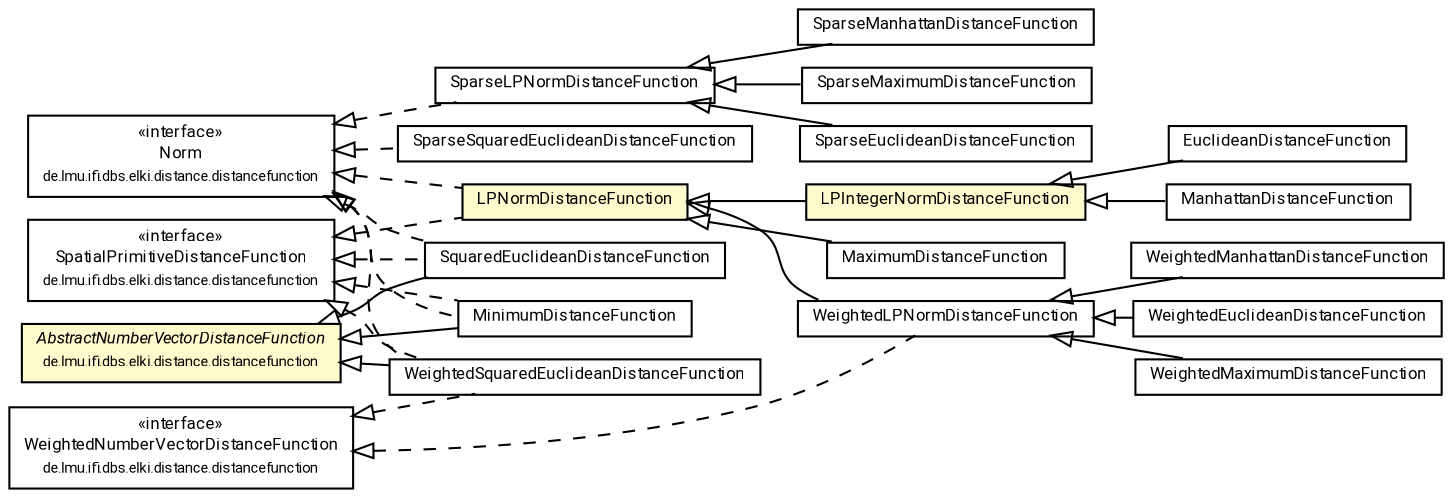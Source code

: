 #!/usr/local/bin/dot
#
# Class diagram 
# Generated by UMLGraph version R5_7_2-60-g0e99a6 (http://www.spinellis.gr/umlgraph/)
#

digraph G {
	graph [fontnames="svg"]
	edge [fontname="Roboto",fontsize=7,labelfontname="Roboto",labelfontsize=7,color="black"];
	node [fontname="Roboto",fontcolor="black",fontsize=8,shape=plaintext,margin=0,width=0,height=0];
	nodesep=0.15;
	ranksep=0.25;
	rankdir=LR;
	// de.lmu.ifi.dbs.elki.distance.distancefunction.Norm<O>
	c426301 [label=<<table title="de.lmu.ifi.dbs.elki.distance.distancefunction.Norm" border="0" cellborder="1" cellspacing="0" cellpadding="2" href="../Norm.html" target="_parent">
		<tr><td><table border="0" cellspacing="0" cellpadding="1">
		<tr><td align="center" balign="center"> &#171;interface&#187; </td></tr>
		<tr><td align="center" balign="center"> <font face="Roboto">Norm</font> </td></tr>
		<tr><td align="center" balign="center"> <font face="Roboto" point-size="7.0">de.lmu.ifi.dbs.elki.distance.distancefunction</font> </td></tr>
		</table></td></tr>
		</table>>, URL="../Norm.html"];
	// de.lmu.ifi.dbs.elki.distance.distancefunction.SpatialPrimitiveDistanceFunction<V extends de.lmu.ifi.dbs.elki.data.spatial.SpatialComparable>
	c426303 [label=<<table title="de.lmu.ifi.dbs.elki.distance.distancefunction.SpatialPrimitiveDistanceFunction" border="0" cellborder="1" cellspacing="0" cellpadding="2" href="../SpatialPrimitiveDistanceFunction.html" target="_parent">
		<tr><td><table border="0" cellspacing="0" cellpadding="1">
		<tr><td align="center" balign="center"> &#171;interface&#187; </td></tr>
		<tr><td align="center" balign="center"> <font face="Roboto">SpatialPrimitiveDistanceFunction</font> </td></tr>
		<tr><td align="center" balign="center"> <font face="Roboto" point-size="7.0">de.lmu.ifi.dbs.elki.distance.distancefunction</font> </td></tr>
		</table></td></tr>
		</table>>, URL="../SpatialPrimitiveDistanceFunction.html"];
	// de.lmu.ifi.dbs.elki.distance.distancefunction.WeightedNumberVectorDistanceFunction<V>
	c426627 [label=<<table title="de.lmu.ifi.dbs.elki.distance.distancefunction.WeightedNumberVectorDistanceFunction" border="0" cellborder="1" cellspacing="0" cellpadding="2" href="../WeightedNumberVectorDistanceFunction.html" target="_parent">
		<tr><td><table border="0" cellspacing="0" cellpadding="1">
		<tr><td align="center" balign="center"> &#171;interface&#187; </td></tr>
		<tr><td align="center" balign="center"> <font face="Roboto">WeightedNumberVectorDistanceFunction</font> </td></tr>
		<tr><td align="center" balign="center"> <font face="Roboto" point-size="7.0">de.lmu.ifi.dbs.elki.distance.distancefunction</font> </td></tr>
		</table></td></tr>
		</table>>, URL="../WeightedNumberVectorDistanceFunction.html"];
	// de.lmu.ifi.dbs.elki.distance.distancefunction.minkowski.ManhattanDistanceFunction
	c426652 [label=<<table title="de.lmu.ifi.dbs.elki.distance.distancefunction.minkowski.ManhattanDistanceFunction" border="0" cellborder="1" cellspacing="0" cellpadding="2" href="ManhattanDistanceFunction.html" target="_parent">
		<tr><td><table border="0" cellspacing="0" cellpadding="1">
		<tr><td align="center" balign="center"> <font face="Roboto">ManhattanDistanceFunction</font> </td></tr>
		</table></td></tr>
		</table>>, URL="ManhattanDistanceFunction.html"];
	// de.lmu.ifi.dbs.elki.distance.distancefunction.minkowski.SparseSquaredEuclideanDistanceFunction
	c426654 [label=<<table title="de.lmu.ifi.dbs.elki.distance.distancefunction.minkowski.SparseSquaredEuclideanDistanceFunction" border="0" cellborder="1" cellspacing="0" cellpadding="2" href="SparseSquaredEuclideanDistanceFunction.html" target="_parent">
		<tr><td><table border="0" cellspacing="0" cellpadding="1">
		<tr><td align="center" balign="center"> <font face="Roboto">SparseSquaredEuclideanDistanceFunction</font> </td></tr>
		</table></td></tr>
		</table>>, URL="SparseSquaredEuclideanDistanceFunction.html"];
	// de.lmu.ifi.dbs.elki.distance.distancefunction.minkowski.WeightedLPNormDistanceFunction
	c426656 [label=<<table title="de.lmu.ifi.dbs.elki.distance.distancefunction.minkowski.WeightedLPNormDistanceFunction" border="0" cellborder="1" cellspacing="0" cellpadding="2" href="WeightedLPNormDistanceFunction.html" target="_parent">
		<tr><td><table border="0" cellspacing="0" cellpadding="1">
		<tr><td align="center" balign="center"> <font face="Roboto">WeightedLPNormDistanceFunction</font> </td></tr>
		</table></td></tr>
		</table>>, URL="WeightedLPNormDistanceFunction.html"];
	// de.lmu.ifi.dbs.elki.distance.distancefunction.minkowski.EuclideanDistanceFunction
	c426658 [label=<<table title="de.lmu.ifi.dbs.elki.distance.distancefunction.minkowski.EuclideanDistanceFunction" border="0" cellborder="1" cellspacing="0" cellpadding="2" href="EuclideanDistanceFunction.html" target="_parent">
		<tr><td><table border="0" cellspacing="0" cellpadding="1">
		<tr><td align="center" balign="center"> <font face="Roboto">EuclideanDistanceFunction</font> </td></tr>
		</table></td></tr>
		</table>>, URL="EuclideanDistanceFunction.html"];
	// de.lmu.ifi.dbs.elki.distance.distancefunction.minkowski.WeightedEuclideanDistanceFunction
	c426660 [label=<<table title="de.lmu.ifi.dbs.elki.distance.distancefunction.minkowski.WeightedEuclideanDistanceFunction" border="0" cellborder="1" cellspacing="0" cellpadding="2" href="WeightedEuclideanDistanceFunction.html" target="_parent">
		<tr><td><table border="0" cellspacing="0" cellpadding="1">
		<tr><td align="center" balign="center"> <font face="Roboto">WeightedEuclideanDistanceFunction</font> </td></tr>
		</table></td></tr>
		</table>>, URL="WeightedEuclideanDistanceFunction.html"];
	// de.lmu.ifi.dbs.elki.distance.distancefunction.minkowski.SparseManhattanDistanceFunction
	c426662 [label=<<table title="de.lmu.ifi.dbs.elki.distance.distancefunction.minkowski.SparseManhattanDistanceFunction" border="0" cellborder="1" cellspacing="0" cellpadding="2" href="SparseManhattanDistanceFunction.html" target="_parent">
		<tr><td><table border="0" cellspacing="0" cellpadding="1">
		<tr><td align="center" balign="center"> <font face="Roboto">SparseManhattanDistanceFunction</font> </td></tr>
		</table></td></tr>
		</table>>, URL="SparseManhattanDistanceFunction.html"];
	// de.lmu.ifi.dbs.elki.distance.distancefunction.minkowski.WeightedMaximumDistanceFunction
	c426664 [label=<<table title="de.lmu.ifi.dbs.elki.distance.distancefunction.minkowski.WeightedMaximumDistanceFunction" border="0" cellborder="1" cellspacing="0" cellpadding="2" href="WeightedMaximumDistanceFunction.html" target="_parent">
		<tr><td><table border="0" cellspacing="0" cellpadding="1">
		<tr><td align="center" balign="center"> <font face="Roboto">WeightedMaximumDistanceFunction</font> </td></tr>
		</table></td></tr>
		</table>>, URL="WeightedMaximumDistanceFunction.html"];
	// de.lmu.ifi.dbs.elki.distance.distancefunction.minkowski.MaximumDistanceFunction
	c426666 [label=<<table title="de.lmu.ifi.dbs.elki.distance.distancefunction.minkowski.MaximumDistanceFunction" border="0" cellborder="1" cellspacing="0" cellpadding="2" href="MaximumDistanceFunction.html" target="_parent">
		<tr><td><table border="0" cellspacing="0" cellpadding="1">
		<tr><td align="center" balign="center"> <font face="Roboto">MaximumDistanceFunction</font> </td></tr>
		</table></td></tr>
		</table>>, URL="MaximumDistanceFunction.html"];
	// de.lmu.ifi.dbs.elki.distance.distancefunction.minkowski.LPNormDistanceFunction
	c426668 [label=<<table title="de.lmu.ifi.dbs.elki.distance.distancefunction.minkowski.LPNormDistanceFunction" border="0" cellborder="1" cellspacing="0" cellpadding="2" bgcolor="LemonChiffon" href="LPNormDistanceFunction.html" target="_parent">
		<tr><td><table border="0" cellspacing="0" cellpadding="1">
		<tr><td align="center" balign="center"> <font face="Roboto">LPNormDistanceFunction</font> </td></tr>
		</table></td></tr>
		</table>>, URL="LPNormDistanceFunction.html"];
	// de.lmu.ifi.dbs.elki.distance.distancefunction.minkowski.WeightedManhattanDistanceFunction
	c426670 [label=<<table title="de.lmu.ifi.dbs.elki.distance.distancefunction.minkowski.WeightedManhattanDistanceFunction" border="0" cellborder="1" cellspacing="0" cellpadding="2" href="WeightedManhattanDistanceFunction.html" target="_parent">
		<tr><td><table border="0" cellspacing="0" cellpadding="1">
		<tr><td align="center" balign="center"> <font face="Roboto">WeightedManhattanDistanceFunction</font> </td></tr>
		</table></td></tr>
		</table>>, URL="WeightedManhattanDistanceFunction.html"];
	// de.lmu.ifi.dbs.elki.distance.distancefunction.minkowski.SparseMaximumDistanceFunction
	c426672 [label=<<table title="de.lmu.ifi.dbs.elki.distance.distancefunction.minkowski.SparseMaximumDistanceFunction" border="0" cellborder="1" cellspacing="0" cellpadding="2" href="SparseMaximumDistanceFunction.html" target="_parent">
		<tr><td><table border="0" cellspacing="0" cellpadding="1">
		<tr><td align="center" balign="center"> <font face="Roboto">SparseMaximumDistanceFunction</font> </td></tr>
		</table></td></tr>
		</table>>, URL="SparseMaximumDistanceFunction.html"];
	// de.lmu.ifi.dbs.elki.distance.distancefunction.minkowski.SparseEuclideanDistanceFunction
	c426674 [label=<<table title="de.lmu.ifi.dbs.elki.distance.distancefunction.minkowski.SparseEuclideanDistanceFunction" border="0" cellborder="1" cellspacing="0" cellpadding="2" href="SparseEuclideanDistanceFunction.html" target="_parent">
		<tr><td><table border="0" cellspacing="0" cellpadding="1">
		<tr><td align="center" balign="center"> <font face="Roboto">SparseEuclideanDistanceFunction</font> </td></tr>
		</table></td></tr>
		</table>>, URL="SparseEuclideanDistanceFunction.html"];
	// de.lmu.ifi.dbs.elki.distance.distancefunction.minkowski.SparseLPNormDistanceFunction
	c426676 [label=<<table title="de.lmu.ifi.dbs.elki.distance.distancefunction.minkowski.SparseLPNormDistanceFunction" border="0" cellborder="1" cellspacing="0" cellpadding="2" href="SparseLPNormDistanceFunction.html" target="_parent">
		<tr><td><table border="0" cellspacing="0" cellpadding="1">
		<tr><td align="center" balign="center"> <font face="Roboto">SparseLPNormDistanceFunction</font> </td></tr>
		</table></td></tr>
		</table>>, URL="SparseLPNormDistanceFunction.html"];
	// de.lmu.ifi.dbs.elki.distance.distancefunction.minkowski.LPIntegerNormDistanceFunction
	c426678 [label=<<table title="de.lmu.ifi.dbs.elki.distance.distancefunction.minkowski.LPIntegerNormDistanceFunction" border="0" cellborder="1" cellspacing="0" cellpadding="2" bgcolor="LemonChiffon" href="LPIntegerNormDistanceFunction.html" target="_parent">
		<tr><td><table border="0" cellspacing="0" cellpadding="1">
		<tr><td align="center" balign="center"> <font face="Roboto">LPIntegerNormDistanceFunction</font> </td></tr>
		</table></td></tr>
		</table>>, URL="LPIntegerNormDistanceFunction.html"];
	// de.lmu.ifi.dbs.elki.distance.distancefunction.minkowski.MinimumDistanceFunction
	c426680 [label=<<table title="de.lmu.ifi.dbs.elki.distance.distancefunction.minkowski.MinimumDistanceFunction" border="0" cellborder="1" cellspacing="0" cellpadding="2" href="MinimumDistanceFunction.html" target="_parent">
		<tr><td><table border="0" cellspacing="0" cellpadding="1">
		<tr><td align="center" balign="center"> <font face="Roboto">MinimumDistanceFunction</font> </td></tr>
		</table></td></tr>
		</table>>, URL="MinimumDistanceFunction.html"];
	// de.lmu.ifi.dbs.elki.distance.distancefunction.minkowski.WeightedSquaredEuclideanDistanceFunction
	c426682 [label=<<table title="de.lmu.ifi.dbs.elki.distance.distancefunction.minkowski.WeightedSquaredEuclideanDistanceFunction" border="0" cellborder="1" cellspacing="0" cellpadding="2" href="WeightedSquaredEuclideanDistanceFunction.html" target="_parent">
		<tr><td><table border="0" cellspacing="0" cellpadding="1">
		<tr><td align="center" balign="center"> <font face="Roboto">WeightedSquaredEuclideanDistanceFunction</font> </td></tr>
		</table></td></tr>
		</table>>, URL="WeightedSquaredEuclideanDistanceFunction.html"];
	// de.lmu.ifi.dbs.elki.distance.distancefunction.minkowski.SquaredEuclideanDistanceFunction
	c426684 [label=<<table title="de.lmu.ifi.dbs.elki.distance.distancefunction.minkowski.SquaredEuclideanDistanceFunction" border="0" cellborder="1" cellspacing="0" cellpadding="2" href="SquaredEuclideanDistanceFunction.html" target="_parent">
		<tr><td><table border="0" cellspacing="0" cellpadding="1">
		<tr><td align="center" balign="center"> <font face="Roboto">SquaredEuclideanDistanceFunction</font> </td></tr>
		</table></td></tr>
		</table>>, URL="SquaredEuclideanDistanceFunction.html"];
	// de.lmu.ifi.dbs.elki.distance.distancefunction.AbstractNumberVectorDistanceFunction
	c426703 [label=<<table title="de.lmu.ifi.dbs.elki.distance.distancefunction.AbstractNumberVectorDistanceFunction" border="0" cellborder="1" cellspacing="0" cellpadding="2" bgcolor="LemonChiffon" href="../AbstractNumberVectorDistanceFunction.html" target="_parent">
		<tr><td><table border="0" cellspacing="0" cellpadding="1">
		<tr><td align="center" balign="center"> <font face="Roboto"><i>AbstractNumberVectorDistanceFunction</i></font> </td></tr>
		<tr><td align="center" balign="center"> <font face="Roboto" point-size="7.0">de.lmu.ifi.dbs.elki.distance.distancefunction</font> </td></tr>
		</table></td></tr>
		</table>>, URL="../AbstractNumberVectorDistanceFunction.html"];
	// de.lmu.ifi.dbs.elki.distance.distancefunction.minkowski.ManhattanDistanceFunction extends de.lmu.ifi.dbs.elki.distance.distancefunction.minkowski.LPIntegerNormDistanceFunction
	c426678 -> c426652 [arrowtail=empty,dir=back,weight=10];
	// de.lmu.ifi.dbs.elki.distance.distancefunction.minkowski.SparseSquaredEuclideanDistanceFunction implements de.lmu.ifi.dbs.elki.distance.distancefunction.Norm<O>
	c426301 -> c426654 [arrowtail=empty,style=dashed,dir=back,weight=9];
	// de.lmu.ifi.dbs.elki.distance.distancefunction.minkowski.WeightedLPNormDistanceFunction extends de.lmu.ifi.dbs.elki.distance.distancefunction.minkowski.LPNormDistanceFunction
	c426668 -> c426656 [arrowtail=empty,dir=back,weight=10];
	// de.lmu.ifi.dbs.elki.distance.distancefunction.minkowski.WeightedLPNormDistanceFunction implements de.lmu.ifi.dbs.elki.distance.distancefunction.WeightedNumberVectorDistanceFunction<V>
	c426627 -> c426656 [arrowtail=empty,style=dashed,dir=back,weight=9];
	// de.lmu.ifi.dbs.elki.distance.distancefunction.minkowski.EuclideanDistanceFunction extends de.lmu.ifi.dbs.elki.distance.distancefunction.minkowski.LPIntegerNormDistanceFunction
	c426678 -> c426658 [arrowtail=empty,dir=back,weight=10];
	// de.lmu.ifi.dbs.elki.distance.distancefunction.minkowski.WeightedEuclideanDistanceFunction extends de.lmu.ifi.dbs.elki.distance.distancefunction.minkowski.WeightedLPNormDistanceFunction
	c426656 -> c426660 [arrowtail=empty,dir=back,weight=10];
	// de.lmu.ifi.dbs.elki.distance.distancefunction.minkowski.SparseManhattanDistanceFunction extends de.lmu.ifi.dbs.elki.distance.distancefunction.minkowski.SparseLPNormDistanceFunction
	c426676 -> c426662 [arrowtail=empty,dir=back,weight=10];
	// de.lmu.ifi.dbs.elki.distance.distancefunction.minkowski.WeightedMaximumDistanceFunction extends de.lmu.ifi.dbs.elki.distance.distancefunction.minkowski.WeightedLPNormDistanceFunction
	c426656 -> c426664 [arrowtail=empty,dir=back,weight=10];
	// de.lmu.ifi.dbs.elki.distance.distancefunction.minkowski.MaximumDistanceFunction extends de.lmu.ifi.dbs.elki.distance.distancefunction.minkowski.LPNormDistanceFunction
	c426668 -> c426666 [arrowtail=empty,dir=back,weight=10];
	// de.lmu.ifi.dbs.elki.distance.distancefunction.minkowski.LPNormDistanceFunction implements de.lmu.ifi.dbs.elki.distance.distancefunction.SpatialPrimitiveDistanceFunction<V extends de.lmu.ifi.dbs.elki.data.spatial.SpatialComparable>
	c426303 -> c426668 [arrowtail=empty,style=dashed,dir=back,weight=9];
	// de.lmu.ifi.dbs.elki.distance.distancefunction.minkowski.LPNormDistanceFunction implements de.lmu.ifi.dbs.elki.distance.distancefunction.Norm<O>
	c426301 -> c426668 [arrowtail=empty,style=dashed,dir=back,weight=9];
	// de.lmu.ifi.dbs.elki.distance.distancefunction.minkowski.WeightedManhattanDistanceFunction extends de.lmu.ifi.dbs.elki.distance.distancefunction.minkowski.WeightedLPNormDistanceFunction
	c426656 -> c426670 [arrowtail=empty,dir=back,weight=10];
	// de.lmu.ifi.dbs.elki.distance.distancefunction.minkowski.SparseMaximumDistanceFunction extends de.lmu.ifi.dbs.elki.distance.distancefunction.minkowski.SparseLPNormDistanceFunction
	c426676 -> c426672 [arrowtail=empty,dir=back,weight=10];
	// de.lmu.ifi.dbs.elki.distance.distancefunction.minkowski.SparseEuclideanDistanceFunction extends de.lmu.ifi.dbs.elki.distance.distancefunction.minkowski.SparseLPNormDistanceFunction
	c426676 -> c426674 [arrowtail=empty,dir=back,weight=10];
	// de.lmu.ifi.dbs.elki.distance.distancefunction.minkowski.SparseLPNormDistanceFunction implements de.lmu.ifi.dbs.elki.distance.distancefunction.Norm<O>
	c426301 -> c426676 [arrowtail=empty,style=dashed,dir=back,weight=9];
	// de.lmu.ifi.dbs.elki.distance.distancefunction.minkowski.LPIntegerNormDistanceFunction extends de.lmu.ifi.dbs.elki.distance.distancefunction.minkowski.LPNormDistanceFunction
	c426668 -> c426678 [arrowtail=empty,dir=back,weight=10];
	// de.lmu.ifi.dbs.elki.distance.distancefunction.minkowski.MinimumDistanceFunction extends de.lmu.ifi.dbs.elki.distance.distancefunction.AbstractNumberVectorDistanceFunction
	c426703 -> c426680 [arrowtail=empty,dir=back,weight=10];
	// de.lmu.ifi.dbs.elki.distance.distancefunction.minkowski.MinimumDistanceFunction implements de.lmu.ifi.dbs.elki.distance.distancefunction.SpatialPrimitiveDistanceFunction<V extends de.lmu.ifi.dbs.elki.data.spatial.SpatialComparable>
	c426303 -> c426680 [arrowtail=empty,style=dashed,dir=back,weight=9];
	// de.lmu.ifi.dbs.elki.distance.distancefunction.minkowski.MinimumDistanceFunction implements de.lmu.ifi.dbs.elki.distance.distancefunction.Norm<O>
	c426301 -> c426680 [arrowtail=empty,style=dashed,dir=back,weight=9];
	// de.lmu.ifi.dbs.elki.distance.distancefunction.minkowski.WeightedSquaredEuclideanDistanceFunction extends de.lmu.ifi.dbs.elki.distance.distancefunction.AbstractNumberVectorDistanceFunction
	c426703 -> c426682 [arrowtail=empty,dir=back,weight=10];
	// de.lmu.ifi.dbs.elki.distance.distancefunction.minkowski.WeightedSquaredEuclideanDistanceFunction implements de.lmu.ifi.dbs.elki.distance.distancefunction.SpatialPrimitiveDistanceFunction<V extends de.lmu.ifi.dbs.elki.data.spatial.SpatialComparable>
	c426303 -> c426682 [arrowtail=empty,style=dashed,dir=back,weight=9];
	// de.lmu.ifi.dbs.elki.distance.distancefunction.minkowski.WeightedSquaredEuclideanDistanceFunction implements de.lmu.ifi.dbs.elki.distance.distancefunction.WeightedNumberVectorDistanceFunction<V>
	c426627 -> c426682 [arrowtail=empty,style=dashed,dir=back,weight=9];
	// de.lmu.ifi.dbs.elki.distance.distancefunction.minkowski.WeightedSquaredEuclideanDistanceFunction implements de.lmu.ifi.dbs.elki.distance.distancefunction.Norm<O>
	c426301 -> c426682 [arrowtail=empty,style=dashed,dir=back,weight=9];
	// de.lmu.ifi.dbs.elki.distance.distancefunction.minkowski.SquaredEuclideanDistanceFunction extends de.lmu.ifi.dbs.elki.distance.distancefunction.AbstractNumberVectorDistanceFunction
	c426703 -> c426684 [arrowtail=empty,dir=back,weight=10];
	// de.lmu.ifi.dbs.elki.distance.distancefunction.minkowski.SquaredEuclideanDistanceFunction implements de.lmu.ifi.dbs.elki.distance.distancefunction.SpatialPrimitiveDistanceFunction<V extends de.lmu.ifi.dbs.elki.data.spatial.SpatialComparable>
	c426303 -> c426684 [arrowtail=empty,style=dashed,dir=back,weight=9];
	// de.lmu.ifi.dbs.elki.distance.distancefunction.minkowski.SquaredEuclideanDistanceFunction implements de.lmu.ifi.dbs.elki.distance.distancefunction.Norm<O>
	c426301 -> c426684 [arrowtail=empty,style=dashed,dir=back,weight=9];
}


